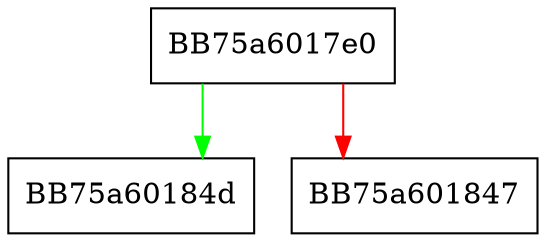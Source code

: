 digraph get_perfmon_info {
  node [shape="box"];
  graph [splines=ortho];
  BB75a6017e0 -> BB75a60184d [color="green"];
  BB75a6017e0 -> BB75a601847 [color="red"];
}